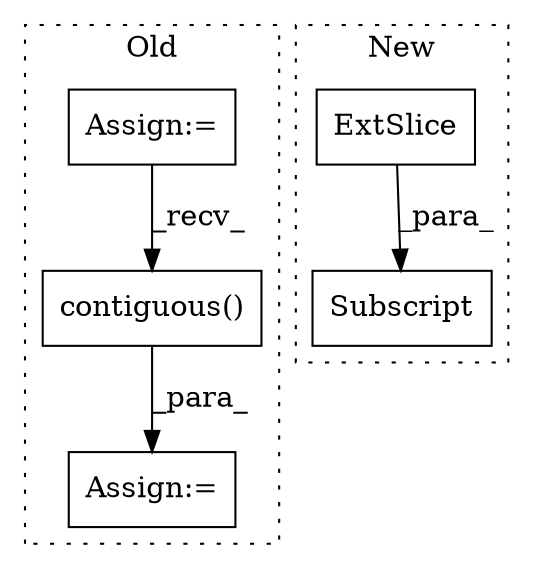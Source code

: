 digraph G {
subgraph cluster0 {
1 [label="contiguous()" a="75" s="2781" l="32" shape="box"];
4 [label="Assign:=" a="68" s="2777" l="4" shape="box"];
5 [label="Assign:=" a="68" s="2462" l="3" shape="box"];
label = "Old";
style="dotted";
}
subgraph cluster1 {
2 [label="ExtSlice" a="85" s="3446" l="4" shape="box"];
3 [label="Subscript" a="63" s="3446,0" l="14,0" shape="box"];
label = "New";
style="dotted";
}
1 -> 4 [label="_para_"];
2 -> 3 [label="_para_"];
5 -> 1 [label="_recv_"];
}